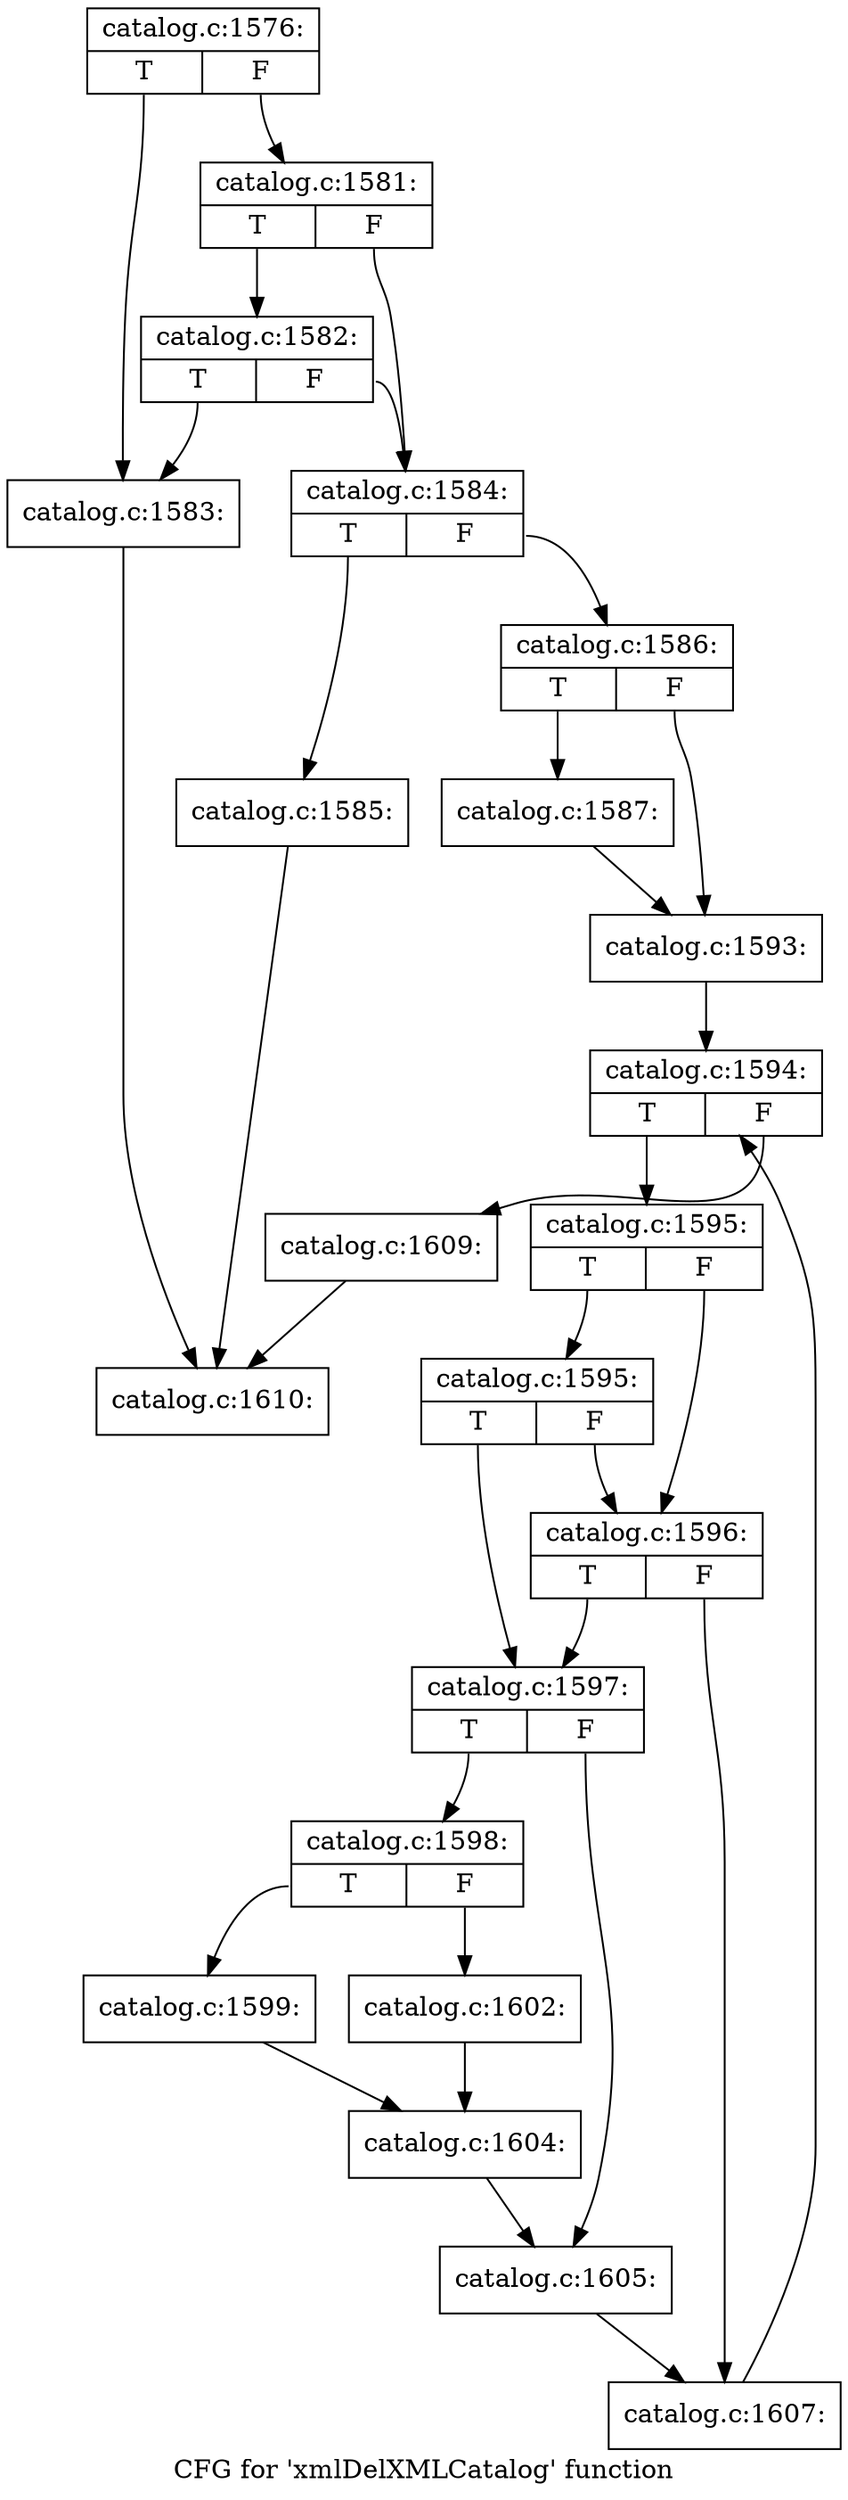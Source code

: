 digraph "CFG for 'xmlDelXMLCatalog' function" {
	label="CFG for 'xmlDelXMLCatalog' function";

	Node0x3ac6900 [shape=record,label="{catalog.c:1576:|{<s0>T|<s1>F}}"];
	Node0x3ac6900:s0 -> Node0x3ad0a10;
	Node0x3ac6900:s1 -> Node0x3ad0ab0;
	Node0x3ad0ab0 [shape=record,label="{catalog.c:1581:|{<s0>T|<s1>F}}"];
	Node0x3ad0ab0:s0 -> Node0x3ad0dc0;
	Node0x3ad0ab0:s1 -> Node0x3ad0a60;
	Node0x3ad0dc0 [shape=record,label="{catalog.c:1582:|{<s0>T|<s1>F}}"];
	Node0x3ad0dc0:s0 -> Node0x3ad0a10;
	Node0x3ad0dc0:s1 -> Node0x3ad0a60;
	Node0x3ad0a10 [shape=record,label="{catalog.c:1583:}"];
	Node0x3ad0a10 -> Node0x3acb460;
	Node0x3ad0a60 [shape=record,label="{catalog.c:1584:|{<s0>T|<s1>F}}"];
	Node0x3ad0a60:s0 -> Node0x3ad16b0;
	Node0x3ad0a60:s1 -> Node0x3ad1700;
	Node0x3ad16b0 [shape=record,label="{catalog.c:1585:}"];
	Node0x3ad16b0 -> Node0x3acb460;
	Node0x3ad1700 [shape=record,label="{catalog.c:1586:|{<s0>T|<s1>F}}"];
	Node0x3ad1700:s0 -> Node0x3ad1bc0;
	Node0x3ad1700:s1 -> Node0x3ad1c10;
	Node0x3ad1bc0 [shape=record,label="{catalog.c:1587:}"];
	Node0x3ad1bc0 -> Node0x3ad1c10;
	Node0x3ad1c10 [shape=record,label="{catalog.c:1593:}"];
	Node0x3ad1c10 -> Node0x3ad2510;
	Node0x3ad2510 [shape=record,label="{catalog.c:1594:|{<s0>T|<s1>F}}"];
	Node0x3ad2510:s0 -> Node0x3ad2920;
	Node0x3ad2510:s1 -> Node0x3ad2750;
	Node0x3ad2920 [shape=record,label="{catalog.c:1595:|{<s0>T|<s1>F}}"];
	Node0x3ad2920:s0 -> Node0x3ad2c00;
	Node0x3ad2920:s1 -> Node0x3ad2b80;
	Node0x3ad2c00 [shape=record,label="{catalog.c:1595:|{<s0>T|<s1>F}}"];
	Node0x3ad2c00:s0 -> Node0x3ad2ae0;
	Node0x3ad2c00:s1 -> Node0x3ad2b80;
	Node0x3ad2b80 [shape=record,label="{catalog.c:1596:|{<s0>T|<s1>F}}"];
	Node0x3ad2b80:s0 -> Node0x3ad2ae0;
	Node0x3ad2b80:s1 -> Node0x3ad2b30;
	Node0x3ad2ae0 [shape=record,label="{catalog.c:1597:|{<s0>T|<s1>F}}"];
	Node0x3ad2ae0:s0 -> Node0x3ad3840;
	Node0x3ad2ae0:s1 -> Node0x3ad3890;
	Node0x3ad3840 [shape=record,label="{catalog.c:1598:|{<s0>T|<s1>F}}"];
	Node0x3ad3840:s0 -> Node0x3ad3b90;
	Node0x3ad3840:s1 -> Node0x3ad3c30;
	Node0x3ad3b90 [shape=record,label="{catalog.c:1599:}"];
	Node0x3ad3b90 -> Node0x3ad3be0;
	Node0x3ad3c30 [shape=record,label="{catalog.c:1602:}"];
	Node0x3ad3c30 -> Node0x3ad3be0;
	Node0x3ad3be0 [shape=record,label="{catalog.c:1604:}"];
	Node0x3ad3be0 -> Node0x3ad3890;
	Node0x3ad3890 [shape=record,label="{catalog.c:1605:}"];
	Node0x3ad3890 -> Node0x3ad2b30;
	Node0x3ad2b30 [shape=record,label="{catalog.c:1607:}"];
	Node0x3ad2b30 -> Node0x3ad2510;
	Node0x3ad2750 [shape=record,label="{catalog.c:1609:}"];
	Node0x3ad2750 -> Node0x3acb460;
	Node0x3acb460 [shape=record,label="{catalog.c:1610:}"];
}

